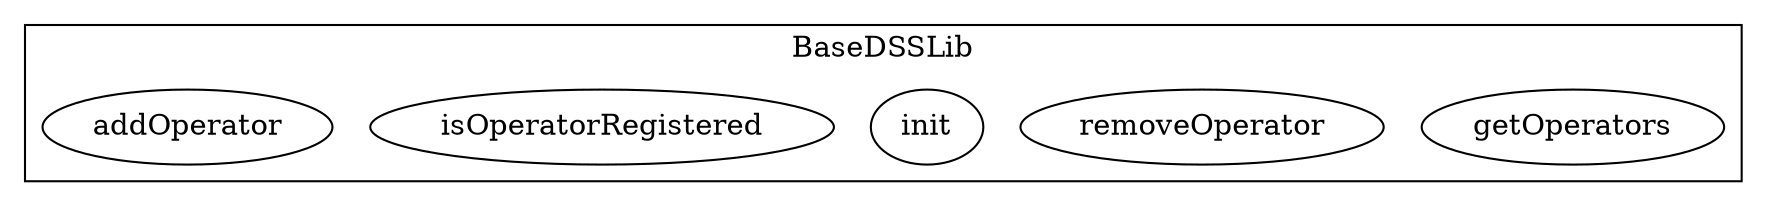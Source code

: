 strict digraph {
subgraph cluster_29201_BaseDSSLib {
label = "BaseDSSLib"
"29201_getOperators" [label="getOperators"]
"29201_removeOperator" [label="removeOperator"]
"29201_init" [label="init"]
"29201_isOperatorRegistered" [label="isOperatorRegistered"]
"29201_addOperator" [label="addOperator"]
}subgraph cluster_solidity {
label = "[Solidity]"
}
}